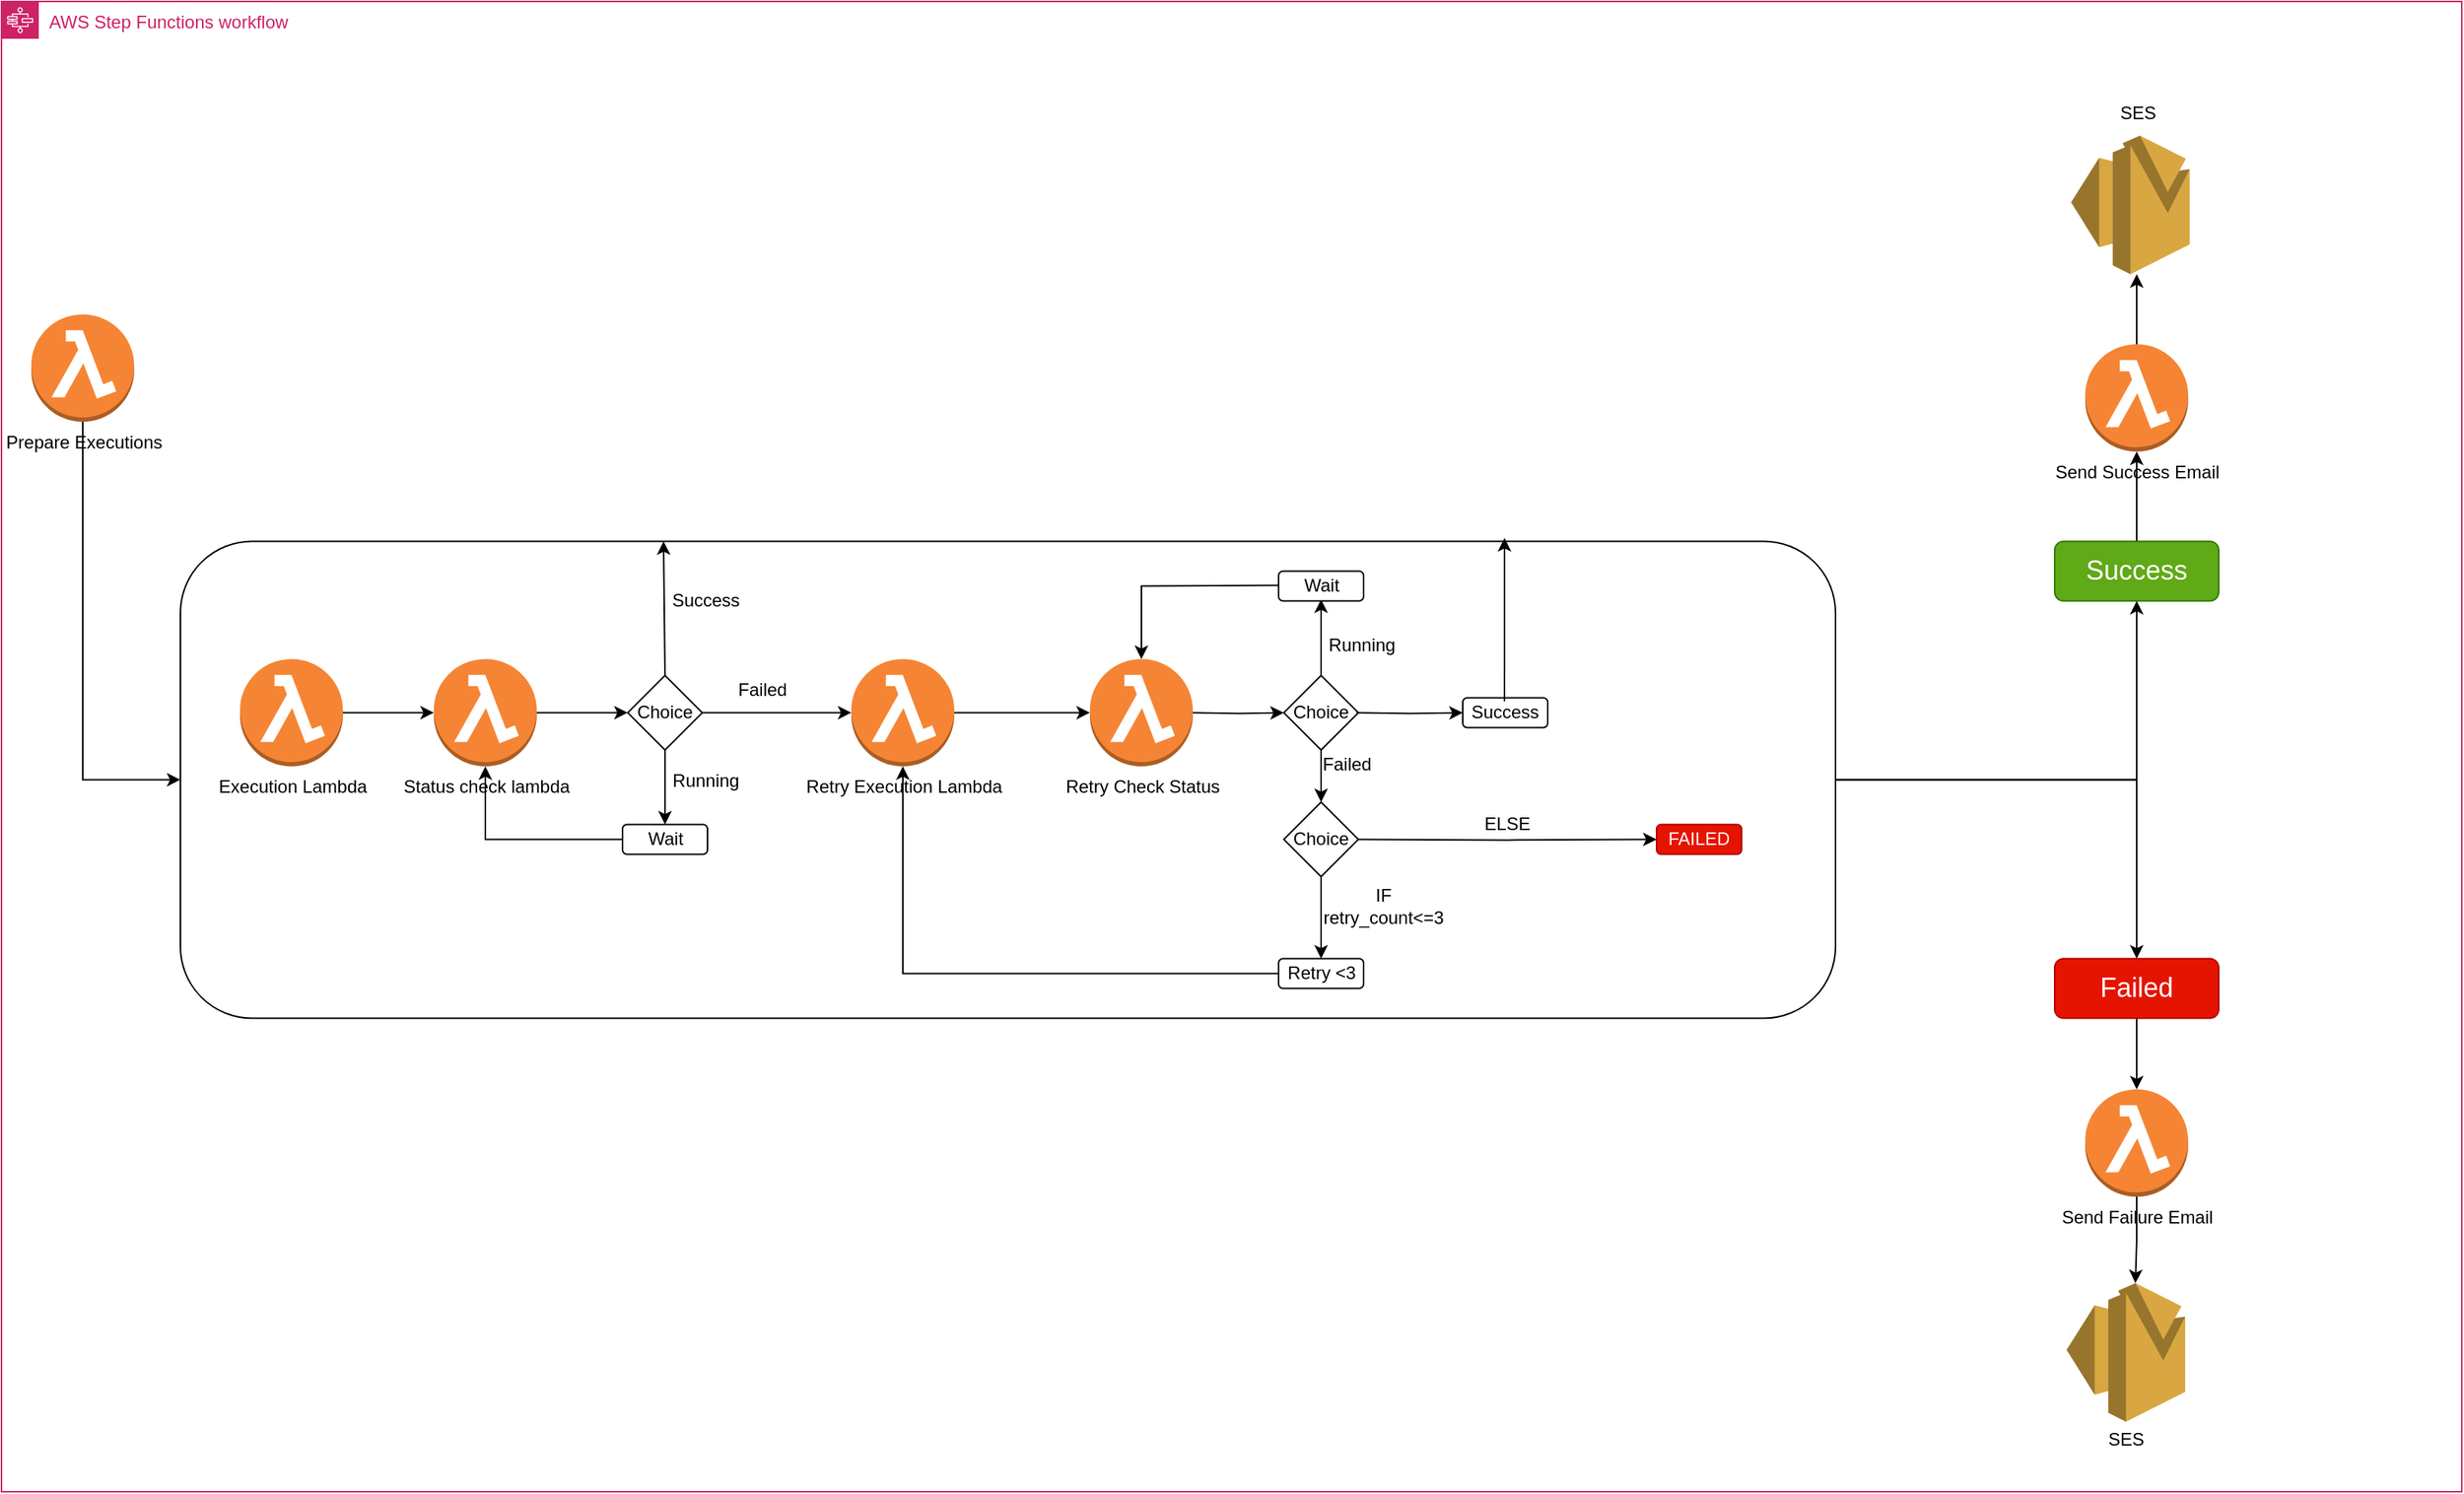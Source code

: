 <mxfile version="24.3.1" type="github">
  <diagram name="Page-1" id="DweB71ePaWY975Zs4zLX">
    <mxGraphModel dx="3760" dy="2702" grid="1" gridSize="10" guides="1" tooltips="1" connect="1" arrows="1" fold="1" page="1" pageScale="1" pageWidth="827" pageHeight="1169" math="0" shadow="0">
      <root>
        <mxCell id="0" />
        <mxCell id="1" parent="0" />
        <mxCell id="xN22AHqiFzhvLP3wMUMF-2" value="AWS Step Functions workflow" style="points=[[0,0],[0.25,0],[0.5,0],[0.75,0],[1,0],[1,0.25],[1,0.5],[1,0.75],[1,1],[0.75,1],[0.5,1],[0.25,1],[0,1],[0,0.75],[0,0.5],[0,0.25]];outlineConnect=0;gradientColor=none;html=1;whiteSpace=wrap;fontSize=12;fontStyle=0;container=1;pointerEvents=0;collapsible=0;recursiveResize=0;shape=mxgraph.aws4.group;grIcon=mxgraph.aws4.group_aws_step_functions_workflow;strokeColor=#CD2264;fillColor=none;verticalAlign=top;align=left;spacingLeft=30;fontColor=#CD2264;dashed=0;" vertex="1" parent="1">
          <mxGeometry x="-130" y="-170" width="1650" height="1000" as="geometry" />
        </mxCell>
        <mxCell id="xN22AHqiFzhvLP3wMUMF-73" style="edgeStyle=orthogonalEdgeStyle;rounded=0;orthogonalLoop=1;jettySize=auto;html=1;entryX=0.5;entryY=0;entryDx=0;entryDy=0;" edge="1" parent="xN22AHqiFzhvLP3wMUMF-2" source="xN22AHqiFzhvLP3wMUMF-4" target="xN22AHqiFzhvLP3wMUMF-59">
          <mxGeometry relative="1" as="geometry" />
        </mxCell>
        <mxCell id="xN22AHqiFzhvLP3wMUMF-4" value="" style="rounded=1;whiteSpace=wrap;html=1;" vertex="1" parent="xN22AHqiFzhvLP3wMUMF-2">
          <mxGeometry x="120" y="362.24" width="1110" height="320" as="geometry" />
        </mxCell>
        <mxCell id="xN22AHqiFzhvLP3wMUMF-5" style="edgeStyle=orthogonalEdgeStyle;rounded=0;orthogonalLoop=1;jettySize=auto;html=1;entryX=0;entryY=0.5;entryDx=0;entryDy=0;exitX=0.5;exitY=1;exitDx=0;exitDy=0;exitPerimeter=0;" edge="1" parent="xN22AHqiFzhvLP3wMUMF-2" source="xN22AHqiFzhvLP3wMUMF-1" target="xN22AHqiFzhvLP3wMUMF-4">
          <mxGeometry relative="1" as="geometry" />
        </mxCell>
        <mxCell id="xN22AHqiFzhvLP3wMUMF-1" value="Prepare Executions" style="outlineConnect=0;dashed=0;verticalLabelPosition=bottom;verticalAlign=top;align=center;html=1;shape=mxgraph.aws3.lambda_function;fillColor=#F58534;gradientColor=none;" vertex="1" parent="xN22AHqiFzhvLP3wMUMF-2">
          <mxGeometry x="20" y="210" width="69" height="72" as="geometry" />
        </mxCell>
        <mxCell id="xN22AHqiFzhvLP3wMUMF-3" value="Execution Lambda" style="outlineConnect=0;dashed=0;verticalLabelPosition=bottom;verticalAlign=top;align=center;html=1;shape=mxgraph.aws3.lambda_function;fillColor=#F58534;gradientColor=none;" vertex="1" parent="xN22AHqiFzhvLP3wMUMF-2">
          <mxGeometry x="160" y="441.24" width="69" height="72" as="geometry" />
        </mxCell>
        <mxCell id="xN22AHqiFzhvLP3wMUMF-9" style="edgeStyle=orthogonalEdgeStyle;rounded=0;orthogonalLoop=1;jettySize=auto;html=1;entryX=0;entryY=0.5;entryDx=0;entryDy=0;" edge="1" parent="xN22AHqiFzhvLP3wMUMF-2" source="xN22AHqiFzhvLP3wMUMF-6" target="xN22AHqiFzhvLP3wMUMF-8">
          <mxGeometry relative="1" as="geometry" />
        </mxCell>
        <mxCell id="xN22AHqiFzhvLP3wMUMF-6" value="Status check lambda" style="outlineConnect=0;dashed=0;verticalLabelPosition=bottom;verticalAlign=top;align=center;html=1;shape=mxgraph.aws3.lambda_function;fillColor=#F58534;gradientColor=none;" vertex="1" parent="xN22AHqiFzhvLP3wMUMF-2">
          <mxGeometry x="290" y="441.24" width="69" height="72" as="geometry" />
        </mxCell>
        <mxCell id="xN22AHqiFzhvLP3wMUMF-7" style="edgeStyle=orthogonalEdgeStyle;rounded=0;orthogonalLoop=1;jettySize=auto;html=1;entryX=0;entryY=0.5;entryDx=0;entryDy=0;entryPerimeter=0;" edge="1" parent="xN22AHqiFzhvLP3wMUMF-2" source="xN22AHqiFzhvLP3wMUMF-3" target="xN22AHqiFzhvLP3wMUMF-6">
          <mxGeometry relative="1" as="geometry" />
        </mxCell>
        <mxCell id="xN22AHqiFzhvLP3wMUMF-8" value="" style="rhombus;" vertex="1" parent="xN22AHqiFzhvLP3wMUMF-2">
          <mxGeometry x="420" y="452.24" width="50" height="50" as="geometry" />
        </mxCell>
        <mxCell id="xN22AHqiFzhvLP3wMUMF-10" value="Choice" style="text;html=1;align=center;verticalAlign=middle;whiteSpace=wrap;rounded=0;" vertex="1" parent="xN22AHqiFzhvLP3wMUMF-2">
          <mxGeometry x="426.25" y="469.99" width="37.5" height="14.5" as="geometry" />
        </mxCell>
        <mxCell id="xN22AHqiFzhvLP3wMUMF-11" value="" style="endArrow=classic;html=1;rounded=0;exitX=0.5;exitY=0;exitDx=0;exitDy=0;" edge="1" parent="xN22AHqiFzhvLP3wMUMF-2" source="xN22AHqiFzhvLP3wMUMF-8">
          <mxGeometry width="50" height="50" relative="1" as="geometry">
            <mxPoint x="460" y="462.24" as="sourcePoint" />
            <mxPoint x="444" y="362.24" as="targetPoint" />
          </mxGeometry>
        </mxCell>
        <mxCell id="xN22AHqiFzhvLP3wMUMF-13" value="" style="endArrow=classic;html=1;rounded=0;exitX=1;exitY=0.5;exitDx=0;exitDy=0;" edge="1" parent="xN22AHqiFzhvLP3wMUMF-2" source="xN22AHqiFzhvLP3wMUMF-8" target="xN22AHqiFzhvLP3wMUMF-14">
          <mxGeometry width="50" height="50" relative="1" as="geometry">
            <mxPoint x="460" y="502.24" as="sourcePoint" />
            <mxPoint x="510" y="452.24" as="targetPoint" />
          </mxGeometry>
        </mxCell>
        <mxCell id="xN22AHqiFzhvLP3wMUMF-18" style="edgeStyle=orthogonalEdgeStyle;rounded=0;orthogonalLoop=1;jettySize=auto;html=1;" edge="1" parent="xN22AHqiFzhvLP3wMUMF-2" source="xN22AHqiFzhvLP3wMUMF-14" target="xN22AHqiFzhvLP3wMUMF-17">
          <mxGeometry relative="1" as="geometry" />
        </mxCell>
        <mxCell id="xN22AHqiFzhvLP3wMUMF-14" value="Retry Execution Lambda" style="outlineConnect=0;dashed=0;verticalLabelPosition=bottom;verticalAlign=top;align=center;html=1;shape=mxgraph.aws3.lambda_function;fillColor=#F58534;gradientColor=none;" vertex="1" parent="xN22AHqiFzhvLP3wMUMF-2">
          <mxGeometry x="570" y="441.24" width="69" height="72" as="geometry" />
        </mxCell>
        <mxCell id="xN22AHqiFzhvLP3wMUMF-15" value="Failed" style="text;html=1;align=center;verticalAlign=middle;whiteSpace=wrap;rounded=0;" vertex="1" parent="xN22AHqiFzhvLP3wMUMF-2">
          <mxGeometry x="487.5" y="452.24" width="45" height="19" as="geometry" />
        </mxCell>
        <mxCell id="xN22AHqiFzhvLP3wMUMF-16" value="Success" style="text;html=1;align=center;verticalAlign=middle;whiteSpace=wrap;rounded=0;" vertex="1" parent="xN22AHqiFzhvLP3wMUMF-2">
          <mxGeometry x="450" y="392.24" width="45" height="19" as="geometry" />
        </mxCell>
        <mxCell id="xN22AHqiFzhvLP3wMUMF-17" value="Retry Check Status" style="outlineConnect=0;dashed=0;verticalLabelPosition=bottom;verticalAlign=top;align=center;html=1;shape=mxgraph.aws3.lambda_function;fillColor=#F58534;gradientColor=none;" vertex="1" parent="xN22AHqiFzhvLP3wMUMF-2">
          <mxGeometry x="730" y="441.24" width="69" height="72" as="geometry" />
        </mxCell>
        <mxCell id="xN22AHqiFzhvLP3wMUMF-20" value="" style="endArrow=classic;html=1;rounded=0;exitX=0.5;exitY=0;exitDx=0;exitDy=0;entryX=0.5;entryY=0;entryDx=0;entryDy=0;" edge="1" parent="xN22AHqiFzhvLP3wMUMF-2" target="xN22AHqiFzhvLP3wMUMF-21">
          <mxGeometry width="50" height="50" relative="1" as="geometry">
            <mxPoint x="445" y="502.24" as="sourcePoint" />
            <mxPoint x="487.5" y="566.74" as="targetPoint" />
          </mxGeometry>
        </mxCell>
        <mxCell id="xN22AHqiFzhvLP3wMUMF-22" style="edgeStyle=orthogonalEdgeStyle;rounded=0;orthogonalLoop=1;jettySize=auto;html=1;" edge="1" parent="xN22AHqiFzhvLP3wMUMF-2" source="xN22AHqiFzhvLP3wMUMF-21" target="xN22AHqiFzhvLP3wMUMF-6">
          <mxGeometry relative="1" as="geometry" />
        </mxCell>
        <mxCell id="xN22AHqiFzhvLP3wMUMF-21" value="Wait" style="rounded=1;whiteSpace=wrap;html=1;" vertex="1" parent="xN22AHqiFzhvLP3wMUMF-2">
          <mxGeometry x="416.5" y="552.24" width="57" height="20" as="geometry" />
        </mxCell>
        <mxCell id="xN22AHqiFzhvLP3wMUMF-23" value="Running" style="text;html=1;align=center;verticalAlign=middle;whiteSpace=wrap;rounded=0;" vertex="1" parent="xN22AHqiFzhvLP3wMUMF-2">
          <mxGeometry x="450" y="513.24" width="45" height="19" as="geometry" />
        </mxCell>
        <mxCell id="xN22AHqiFzhvLP3wMUMF-24" style="edgeStyle=orthogonalEdgeStyle;rounded=0;orthogonalLoop=1;jettySize=auto;html=1;entryX=0;entryY=0.5;entryDx=0;entryDy=0;" edge="1" target="xN22AHqiFzhvLP3wMUMF-25" parent="xN22AHqiFzhvLP3wMUMF-2">
          <mxGeometry relative="1" as="geometry">
            <mxPoint x="799" y="477.24" as="sourcePoint" />
          </mxGeometry>
        </mxCell>
        <mxCell id="xN22AHqiFzhvLP3wMUMF-36" style="edgeStyle=orthogonalEdgeStyle;rounded=0;orthogonalLoop=1;jettySize=auto;html=1;entryX=0.5;entryY=1;entryDx=0;entryDy=0;" edge="1" parent="xN22AHqiFzhvLP3wMUMF-2" source="xN22AHqiFzhvLP3wMUMF-25">
          <mxGeometry relative="1" as="geometry">
            <mxPoint x="885" y="401.24" as="targetPoint" />
          </mxGeometry>
        </mxCell>
        <mxCell id="xN22AHqiFzhvLP3wMUMF-25" value="" style="rhombus;" vertex="1" parent="xN22AHqiFzhvLP3wMUMF-2">
          <mxGeometry x="860" y="452.24" width="50" height="50" as="geometry" />
        </mxCell>
        <mxCell id="xN22AHqiFzhvLP3wMUMF-42" style="edgeStyle=orthogonalEdgeStyle;rounded=0;orthogonalLoop=1;jettySize=auto;html=1;entryX=0;entryY=0.5;entryDx=0;entryDy=0;" edge="1" parent="xN22AHqiFzhvLP3wMUMF-2" target="xN22AHqiFzhvLP3wMUMF-39">
          <mxGeometry relative="1" as="geometry">
            <mxPoint x="908.75" y="477.294" as="sourcePoint" />
            <mxPoint x="985" y="477.24" as="targetPoint" />
          </mxGeometry>
        </mxCell>
        <mxCell id="xN22AHqiFzhvLP3wMUMF-26" value="Choice" style="text;html=1;align=center;verticalAlign=middle;whiteSpace=wrap;rounded=0;" vertex="1" parent="xN22AHqiFzhvLP3wMUMF-2">
          <mxGeometry x="866.25" y="469.99" width="37.5" height="14.5" as="geometry" />
        </mxCell>
        <mxCell id="xN22AHqiFzhvLP3wMUMF-30" value="" style="endArrow=classic;html=1;rounded=0;exitX=0.5;exitY=0;exitDx=0;exitDy=0;entryX=0.5;entryY=0;entryDx=0;entryDy=0;" edge="1" target="xN22AHqiFzhvLP3wMUMF-49" parent="xN22AHqiFzhvLP3wMUMF-2">
          <mxGeometry width="50" height="50" relative="1" as="geometry">
            <mxPoint x="885" y="502.24" as="sourcePoint" />
            <mxPoint x="885" y="552.24" as="targetPoint" />
          </mxGeometry>
        </mxCell>
        <mxCell id="xN22AHqiFzhvLP3wMUMF-33" style="edgeStyle=orthogonalEdgeStyle;rounded=0;orthogonalLoop=1;jettySize=auto;html=1;exitX=0;exitY=0.5;exitDx=0;exitDy=0;" edge="1" parent="xN22AHqiFzhvLP3wMUMF-2" source="xN22AHqiFzhvLP3wMUMF-50" target="xN22AHqiFzhvLP3wMUMF-14">
          <mxGeometry relative="1" as="geometry">
            <mxPoint x="856.5" y="562.24" as="sourcePoint" />
          </mxGeometry>
        </mxCell>
        <mxCell id="xN22AHqiFzhvLP3wMUMF-32" value="Failed" style="text;html=1;align=center;verticalAlign=middle;whiteSpace=wrap;rounded=0;" vertex="1" parent="xN22AHqiFzhvLP3wMUMF-2">
          <mxGeometry x="880" y="502.24" width="45" height="19" as="geometry" />
        </mxCell>
        <mxCell id="xN22AHqiFzhvLP3wMUMF-37" style="edgeStyle=orthogonalEdgeStyle;rounded=0;orthogonalLoop=1;jettySize=auto;html=1;entryX=0.5;entryY=0;entryDx=0;entryDy=0;entryPerimeter=0;" edge="1" parent="xN22AHqiFzhvLP3wMUMF-2" target="xN22AHqiFzhvLP3wMUMF-17">
          <mxGeometry relative="1" as="geometry">
            <mxPoint x="862.5" y="391.778" as="sourcePoint" />
          </mxGeometry>
        </mxCell>
        <mxCell id="xN22AHqiFzhvLP3wMUMF-38" value="Wait" style="rounded=1;whiteSpace=wrap;html=1;" vertex="1" parent="xN22AHqiFzhvLP3wMUMF-2">
          <mxGeometry x="856.5" y="382.24" width="57" height="20" as="geometry" />
        </mxCell>
        <mxCell id="xN22AHqiFzhvLP3wMUMF-39" value="Success" style="rounded=1;whiteSpace=wrap;html=1;" vertex="1" parent="xN22AHqiFzhvLP3wMUMF-2">
          <mxGeometry x="980" y="467.24" width="57" height="20" as="geometry" />
        </mxCell>
        <mxCell id="xN22AHqiFzhvLP3wMUMF-48" value="" style="endArrow=classic;html=1;rounded=0;exitX=0.491;exitY=0.12;exitDx=0;exitDy=0;exitPerimeter=0;entryX=0.8;entryY=-0.007;entryDx=0;entryDy=0;entryPerimeter=0;" edge="1" parent="xN22AHqiFzhvLP3wMUMF-2" source="xN22AHqiFzhvLP3wMUMF-39" target="xN22AHqiFzhvLP3wMUMF-4">
          <mxGeometry width="50" height="50" relative="1" as="geometry">
            <mxPoint x="1005.5" y="467.24" as="sourcePoint" />
            <mxPoint x="1007" y="362.24" as="targetPoint" />
          </mxGeometry>
        </mxCell>
        <mxCell id="xN22AHqiFzhvLP3wMUMF-53" style="edgeStyle=orthogonalEdgeStyle;rounded=0;orthogonalLoop=1;jettySize=auto;html=1;entryX=0.5;entryY=0;entryDx=0;entryDy=0;" edge="1" parent="xN22AHqiFzhvLP3wMUMF-2" source="xN22AHqiFzhvLP3wMUMF-49" target="xN22AHqiFzhvLP3wMUMF-50">
          <mxGeometry relative="1" as="geometry" />
        </mxCell>
        <mxCell id="xN22AHqiFzhvLP3wMUMF-49" value="" style="rhombus;" vertex="1" parent="xN22AHqiFzhvLP3wMUMF-2">
          <mxGeometry x="860" y="537.24" width="50" height="50" as="geometry" />
        </mxCell>
        <mxCell id="xN22AHqiFzhvLP3wMUMF-50" value="Retry &amp;lt;3" style="rounded=1;whiteSpace=wrap;html=1;" vertex="1" parent="xN22AHqiFzhvLP3wMUMF-2">
          <mxGeometry x="856.5" y="642.24" width="57" height="20" as="geometry" />
        </mxCell>
        <mxCell id="xN22AHqiFzhvLP3wMUMF-57" style="edgeStyle=orthogonalEdgeStyle;rounded=0;orthogonalLoop=1;jettySize=auto;html=1;entryX=0;entryY=0.5;entryDx=0;entryDy=0;" edge="1" parent="xN22AHqiFzhvLP3wMUMF-2" target="xN22AHqiFzhvLP3wMUMF-56">
          <mxGeometry relative="1" as="geometry">
            <mxPoint x="910" y="562.24" as="sourcePoint" />
          </mxGeometry>
        </mxCell>
        <mxCell id="xN22AHqiFzhvLP3wMUMF-51" value="Choice" style="text;html=1;align=center;verticalAlign=middle;whiteSpace=wrap;rounded=0;" vertex="1" parent="xN22AHqiFzhvLP3wMUMF-2">
          <mxGeometry x="866.25" y="554.99" width="37.5" height="14.5" as="geometry" />
        </mxCell>
        <mxCell id="xN22AHqiFzhvLP3wMUMF-54" value="IF retry_count&amp;lt;=3" style="text;html=1;align=center;verticalAlign=middle;whiteSpace=wrap;rounded=0;" vertex="1" parent="xN22AHqiFzhvLP3wMUMF-2">
          <mxGeometry x="897" y="592.24" width="60" height="30" as="geometry" />
        </mxCell>
        <mxCell id="xN22AHqiFzhvLP3wMUMF-56" value="FAILED" style="rounded=1;whiteSpace=wrap;html=1;fillColor=#e51400;fontColor=#ffffff;strokeColor=#B20000;" vertex="1" parent="xN22AHqiFzhvLP3wMUMF-2">
          <mxGeometry x="1110" y="552.24" width="57" height="20" as="geometry" />
        </mxCell>
        <mxCell id="xN22AHqiFzhvLP3wMUMF-58" value="ELSE" style="text;html=1;align=center;verticalAlign=middle;whiteSpace=wrap;rounded=0;" vertex="1" parent="xN22AHqiFzhvLP3wMUMF-2">
          <mxGeometry x="980" y="537.24" width="60" height="30" as="geometry" />
        </mxCell>
        <mxCell id="xN22AHqiFzhvLP3wMUMF-77" value="" style="edgeStyle=orthogonalEdgeStyle;rounded=0;orthogonalLoop=1;jettySize=auto;html=1;" edge="1" parent="xN22AHqiFzhvLP3wMUMF-2" source="xN22AHqiFzhvLP3wMUMF-59" target="xN22AHqiFzhvLP3wMUMF-76">
          <mxGeometry relative="1" as="geometry" />
        </mxCell>
        <mxCell id="xN22AHqiFzhvLP3wMUMF-59" value="Failed" style="rounded=1;whiteSpace=wrap;html=1;fillColor=#e51400;fontColor=#ffffff;strokeColor=#B20000;fontSize=18;" vertex="1" parent="xN22AHqiFzhvLP3wMUMF-2">
          <mxGeometry x="1377" y="642.24" width="110" height="40" as="geometry" />
        </mxCell>
        <mxCell id="xN22AHqiFzhvLP3wMUMF-74" value="" style="edgeStyle=orthogonalEdgeStyle;rounded=0;orthogonalLoop=1;jettySize=auto;html=1;" edge="1" parent="xN22AHqiFzhvLP3wMUMF-2" source="xN22AHqiFzhvLP3wMUMF-65" target="xN22AHqiFzhvLP3wMUMF-70">
          <mxGeometry relative="1" as="geometry" />
        </mxCell>
        <mxCell id="xN22AHqiFzhvLP3wMUMF-65" value="Success" style="rounded=1;whiteSpace=wrap;html=1;fillColor=#60a917;fontColor=#ffffff;strokeColor=#2D7600;fontSize=18;" vertex="1" parent="xN22AHqiFzhvLP3wMUMF-2">
          <mxGeometry x="1377" y="362.24" width="110" height="40" as="geometry" />
        </mxCell>
        <mxCell id="xN22AHqiFzhvLP3wMUMF-70" value="Send Success Email" style="outlineConnect=0;dashed=0;verticalLabelPosition=bottom;verticalAlign=top;align=center;html=1;shape=mxgraph.aws3.lambda_function;fillColor=#F58534;gradientColor=none;" vertex="1" parent="xN22AHqiFzhvLP3wMUMF-2">
          <mxGeometry x="1397.5" y="230" width="69" height="72" as="geometry" />
        </mxCell>
        <mxCell id="xN22AHqiFzhvLP3wMUMF-72" style="edgeStyle=orthogonalEdgeStyle;rounded=0;orthogonalLoop=1;jettySize=auto;html=1;entryX=0.5;entryY=1;entryDx=0;entryDy=0;" edge="1" parent="xN22AHqiFzhvLP3wMUMF-2" source="xN22AHqiFzhvLP3wMUMF-4" target="xN22AHqiFzhvLP3wMUMF-65">
          <mxGeometry relative="1" as="geometry" />
        </mxCell>
        <mxCell id="xN22AHqiFzhvLP3wMUMF-75" style="edgeStyle=orthogonalEdgeStyle;rounded=0;orthogonalLoop=1;jettySize=auto;html=1;entryX=0.5;entryY=1;entryDx=0;entryDy=0;entryPerimeter=0;" edge="1" parent="xN22AHqiFzhvLP3wMUMF-2" source="xN22AHqiFzhvLP3wMUMF-70">
          <mxGeometry relative="1" as="geometry">
            <mxPoint x="1432" y="183.0" as="targetPoint" />
          </mxGeometry>
        </mxCell>
        <mxCell id="xN22AHqiFzhvLP3wMUMF-76" value="Send Failure Email" style="outlineConnect=0;dashed=0;verticalLabelPosition=bottom;verticalAlign=top;align=center;html=1;shape=mxgraph.aws3.lambda_function;fillColor=#F58534;gradientColor=none;" vertex="1" parent="xN22AHqiFzhvLP3wMUMF-2">
          <mxGeometry x="1397.5" y="730" width="69" height="72" as="geometry" />
        </mxCell>
        <mxCell id="xN22AHqiFzhvLP3wMUMF-78" value="" style="outlineConnect=0;dashed=0;verticalLabelPosition=bottom;verticalAlign=top;align=center;html=1;shape=mxgraph.aws3.ses;fillColor=#D9A741;gradientColor=none;" vertex="1" parent="xN22AHqiFzhvLP3wMUMF-2">
          <mxGeometry x="1388" y="90" width="79.5" height="93" as="geometry" />
        </mxCell>
        <mxCell id="xN22AHqiFzhvLP3wMUMF-79" value="SES" style="text;html=1;align=center;verticalAlign=middle;whiteSpace=wrap;rounded=0;" vertex="1" parent="xN22AHqiFzhvLP3wMUMF-2">
          <mxGeometry x="1402.75" y="60" width="60" height="30" as="geometry" />
        </mxCell>
        <mxCell id="xN22AHqiFzhvLP3wMUMF-81" value="" style="outlineConnect=0;dashed=0;verticalLabelPosition=bottom;verticalAlign=top;align=center;html=1;shape=mxgraph.aws3.ses;fillColor=#D9A741;gradientColor=none;" vertex="1" parent="xN22AHqiFzhvLP3wMUMF-2">
          <mxGeometry x="1385" y="860" width="79.5" height="93" as="geometry" />
        </mxCell>
        <mxCell id="xN22AHqiFzhvLP3wMUMF-82" style="edgeStyle=orthogonalEdgeStyle;rounded=0;orthogonalLoop=1;jettySize=auto;html=1;entryX=0.58;entryY=0;entryDx=0;entryDy=0;entryPerimeter=0;" edge="1" parent="xN22AHqiFzhvLP3wMUMF-2" source="xN22AHqiFzhvLP3wMUMF-76" target="xN22AHqiFzhvLP3wMUMF-81">
          <mxGeometry relative="1" as="geometry" />
        </mxCell>
        <mxCell id="xN22AHqiFzhvLP3wMUMF-83" value="SES" style="text;html=1;align=center;verticalAlign=middle;whiteSpace=wrap;rounded=0;" vertex="1" parent="xN22AHqiFzhvLP3wMUMF-2">
          <mxGeometry x="1394.75" y="950" width="60" height="30" as="geometry" />
        </mxCell>
        <mxCell id="xN22AHqiFzhvLP3wMUMF-87" value="Running" style="text;html=1;align=center;verticalAlign=middle;whiteSpace=wrap;rounded=0;" vertex="1" parent="xN22AHqiFzhvLP3wMUMF-2">
          <mxGeometry x="890" y="422.24" width="45" height="19" as="geometry" />
        </mxCell>
      </root>
    </mxGraphModel>
  </diagram>
</mxfile>
